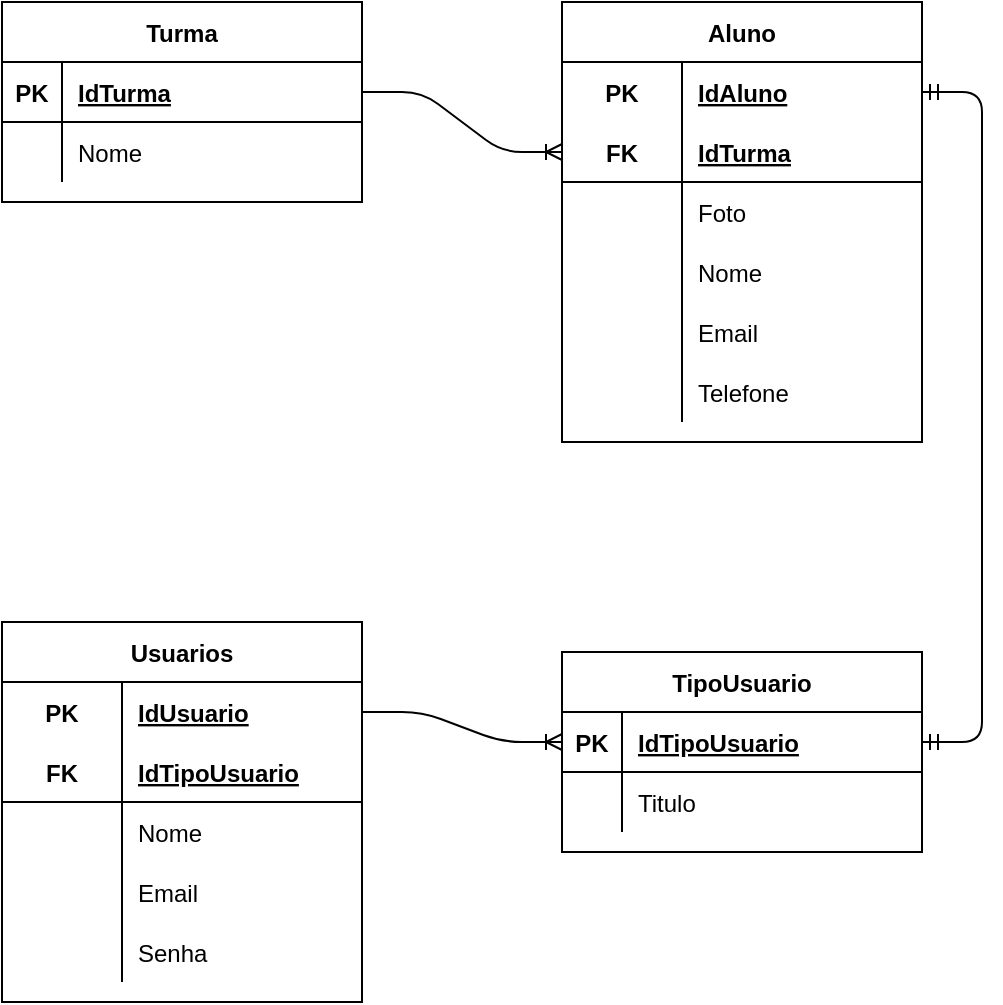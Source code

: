 <mxfile version="15.2.5" type="device" pages="2"><diagram id="JxgoNK9kekxbeyNwRlkG" name="Page-1"><mxGraphModel dx="868" dy="426" grid="1" gridSize="10" guides="1" tooltips="1" connect="1" arrows="1" fold="1" page="1" pageScale="1" pageWidth="827" pageHeight="1169" math="0" shadow="0"><root><mxCell id="0"/><mxCell id="1" parent="0"/><mxCell id="4uxvbzI2e9gtosCpOXnO-1" value="Turma" style="shape=table;startSize=30;container=1;collapsible=1;childLayout=tableLayout;fixedRows=1;rowLines=0;fontStyle=1;align=center;resizeLast=1;" parent="1" vertex="1"><mxGeometry x="80" y="40" width="180" height="100" as="geometry"/></mxCell><mxCell id="4uxvbzI2e9gtosCpOXnO-2" value="" style="shape=partialRectangle;collapsible=0;dropTarget=0;pointerEvents=0;fillColor=none;top=0;left=0;bottom=1;right=0;points=[[0,0.5],[1,0.5]];portConstraint=eastwest;" parent="4uxvbzI2e9gtosCpOXnO-1" vertex="1"><mxGeometry y="30" width="180" height="30" as="geometry"/></mxCell><mxCell id="4uxvbzI2e9gtosCpOXnO-3" value="PK" style="shape=partialRectangle;connectable=0;fillColor=none;top=0;left=0;bottom=0;right=0;fontStyle=1;overflow=hidden;" parent="4uxvbzI2e9gtosCpOXnO-2" vertex="1"><mxGeometry width="30" height="30" as="geometry"/></mxCell><mxCell id="4uxvbzI2e9gtosCpOXnO-4" value="IdTurma" style="shape=partialRectangle;connectable=0;fillColor=none;top=0;left=0;bottom=0;right=0;align=left;spacingLeft=6;fontStyle=5;overflow=hidden;" parent="4uxvbzI2e9gtosCpOXnO-2" vertex="1"><mxGeometry x="30" width="150" height="30" as="geometry"/></mxCell><mxCell id="4uxvbzI2e9gtosCpOXnO-5" value="" style="shape=partialRectangle;collapsible=0;dropTarget=0;pointerEvents=0;fillColor=none;top=0;left=0;bottom=0;right=0;points=[[0,0.5],[1,0.5]];portConstraint=eastwest;" parent="4uxvbzI2e9gtosCpOXnO-1" vertex="1"><mxGeometry y="60" width="180" height="30" as="geometry"/></mxCell><mxCell id="4uxvbzI2e9gtosCpOXnO-6" value="" style="shape=partialRectangle;connectable=0;fillColor=none;top=0;left=0;bottom=0;right=0;editable=1;overflow=hidden;" parent="4uxvbzI2e9gtosCpOXnO-5" vertex="1"><mxGeometry width="30" height="30" as="geometry"/></mxCell><mxCell id="4uxvbzI2e9gtosCpOXnO-7" value="Nome" style="shape=partialRectangle;connectable=0;fillColor=none;top=0;left=0;bottom=0;right=0;align=left;spacingLeft=6;overflow=hidden;" parent="4uxvbzI2e9gtosCpOXnO-5" vertex="1"><mxGeometry x="30" width="150" height="30" as="geometry"/></mxCell><mxCell id="4uxvbzI2e9gtosCpOXnO-14" value="Aluno" style="shape=table;startSize=30;container=1;collapsible=1;childLayout=tableLayout;fixedRows=1;rowLines=0;fontStyle=1;align=center;resizeLast=1;" parent="1" vertex="1"><mxGeometry x="360" y="40" width="180" height="220" as="geometry"/></mxCell><mxCell id="4uxvbzI2e9gtosCpOXnO-15" value="" style="shape=partialRectangle;collapsible=0;dropTarget=0;pointerEvents=0;fillColor=none;top=0;left=0;bottom=0;right=0;points=[[0,0.5],[1,0.5]];portConstraint=eastwest;" parent="4uxvbzI2e9gtosCpOXnO-14" vertex="1"><mxGeometry y="30" width="180" height="30" as="geometry"/></mxCell><mxCell id="4uxvbzI2e9gtosCpOXnO-16" value="PK" style="shape=partialRectangle;connectable=0;fillColor=none;top=0;left=0;bottom=0;right=0;fontStyle=1;overflow=hidden;" parent="4uxvbzI2e9gtosCpOXnO-15" vertex="1"><mxGeometry width="60" height="30" as="geometry"/></mxCell><mxCell id="4uxvbzI2e9gtosCpOXnO-17" value="IdAluno" style="shape=partialRectangle;connectable=0;fillColor=none;top=0;left=0;bottom=0;right=0;align=left;spacingLeft=6;fontStyle=5;overflow=hidden;" parent="4uxvbzI2e9gtosCpOXnO-15" vertex="1"><mxGeometry x="60" width="120" height="30" as="geometry"/></mxCell><mxCell id="4uxvbzI2e9gtosCpOXnO-18" value="" style="shape=partialRectangle;collapsible=0;dropTarget=0;pointerEvents=0;fillColor=none;top=0;left=0;bottom=1;right=0;points=[[0,0.5],[1,0.5]];portConstraint=eastwest;" parent="4uxvbzI2e9gtosCpOXnO-14" vertex="1"><mxGeometry y="60" width="180" height="30" as="geometry"/></mxCell><mxCell id="4uxvbzI2e9gtosCpOXnO-19" value="FK" style="shape=partialRectangle;connectable=0;fillColor=none;top=0;left=0;bottom=0;right=0;fontStyle=1;overflow=hidden;" parent="4uxvbzI2e9gtosCpOXnO-18" vertex="1"><mxGeometry width="60" height="30" as="geometry"/></mxCell><mxCell id="4uxvbzI2e9gtosCpOXnO-20" value="IdTurma" style="shape=partialRectangle;connectable=0;fillColor=none;top=0;left=0;bottom=0;right=0;align=left;spacingLeft=6;fontStyle=5;overflow=hidden;" parent="4uxvbzI2e9gtosCpOXnO-18" vertex="1"><mxGeometry x="60" width="120" height="30" as="geometry"/></mxCell><mxCell id="4uxvbzI2e9gtosCpOXnO-21" value="" style="shape=partialRectangle;collapsible=0;dropTarget=0;pointerEvents=0;fillColor=none;top=0;left=0;bottom=0;right=0;points=[[0,0.5],[1,0.5]];portConstraint=eastwest;" parent="4uxvbzI2e9gtosCpOXnO-14" vertex="1"><mxGeometry y="90" width="180" height="30" as="geometry"/></mxCell><mxCell id="4uxvbzI2e9gtosCpOXnO-22" value="" style="shape=partialRectangle;connectable=0;fillColor=none;top=0;left=0;bottom=0;right=0;editable=1;overflow=hidden;" parent="4uxvbzI2e9gtosCpOXnO-21" vertex="1"><mxGeometry width="60" height="30" as="geometry"/></mxCell><mxCell id="4uxvbzI2e9gtosCpOXnO-23" value="Foto" style="shape=partialRectangle;connectable=0;fillColor=none;top=0;left=0;bottom=0;right=0;align=left;spacingLeft=6;overflow=hidden;" parent="4uxvbzI2e9gtosCpOXnO-21" vertex="1"><mxGeometry x="60" width="120" height="30" as="geometry"/></mxCell><mxCell id="4uxvbzI2e9gtosCpOXnO-24" value="" style="shape=partialRectangle;collapsible=0;dropTarget=0;pointerEvents=0;fillColor=none;top=0;left=0;bottom=0;right=0;points=[[0,0.5],[1,0.5]];portConstraint=eastwest;" parent="4uxvbzI2e9gtosCpOXnO-14" vertex="1"><mxGeometry y="120" width="180" height="30" as="geometry"/></mxCell><mxCell id="4uxvbzI2e9gtosCpOXnO-25" value="" style="shape=partialRectangle;connectable=0;fillColor=none;top=0;left=0;bottom=0;right=0;editable=1;overflow=hidden;" parent="4uxvbzI2e9gtosCpOXnO-24" vertex="1"><mxGeometry width="60" height="30" as="geometry"/></mxCell><mxCell id="4uxvbzI2e9gtosCpOXnO-26" value="Nome" style="shape=partialRectangle;connectable=0;fillColor=none;top=0;left=0;bottom=0;right=0;align=left;spacingLeft=6;overflow=hidden;" parent="4uxvbzI2e9gtosCpOXnO-24" vertex="1"><mxGeometry x="60" width="120" height="30" as="geometry"/></mxCell><mxCell id="4uxvbzI2e9gtosCpOXnO-27" style="shape=partialRectangle;collapsible=0;dropTarget=0;pointerEvents=0;fillColor=none;top=0;left=0;bottom=0;right=0;points=[[0,0.5],[1,0.5]];portConstraint=eastwest;" parent="4uxvbzI2e9gtosCpOXnO-14" vertex="1"><mxGeometry y="150" width="180" height="30" as="geometry"/></mxCell><mxCell id="4uxvbzI2e9gtosCpOXnO-28" style="shape=partialRectangle;connectable=0;fillColor=none;top=0;left=0;bottom=0;right=0;editable=1;overflow=hidden;" parent="4uxvbzI2e9gtosCpOXnO-27" vertex="1"><mxGeometry width="60" height="30" as="geometry"/></mxCell><mxCell id="4uxvbzI2e9gtosCpOXnO-29" value="Email" style="shape=partialRectangle;connectable=0;fillColor=none;top=0;left=0;bottom=0;right=0;align=left;spacingLeft=6;overflow=hidden;" parent="4uxvbzI2e9gtosCpOXnO-27" vertex="1"><mxGeometry x="60" width="120" height="30" as="geometry"/></mxCell><mxCell id="4uxvbzI2e9gtosCpOXnO-30" style="shape=partialRectangle;collapsible=0;dropTarget=0;pointerEvents=0;fillColor=none;top=0;left=0;bottom=0;right=0;points=[[0,0.5],[1,0.5]];portConstraint=eastwest;" parent="4uxvbzI2e9gtosCpOXnO-14" vertex="1"><mxGeometry y="180" width="180" height="30" as="geometry"/></mxCell><mxCell id="4uxvbzI2e9gtosCpOXnO-31" style="shape=partialRectangle;connectable=0;fillColor=none;top=0;left=0;bottom=0;right=0;editable=1;overflow=hidden;" parent="4uxvbzI2e9gtosCpOXnO-30" vertex="1"><mxGeometry width="60" height="30" as="geometry"/></mxCell><mxCell id="4uxvbzI2e9gtosCpOXnO-32" value="Telefone" style="shape=partialRectangle;connectable=0;fillColor=none;top=0;left=0;bottom=0;right=0;align=left;spacingLeft=6;overflow=hidden;" parent="4uxvbzI2e9gtosCpOXnO-30" vertex="1"><mxGeometry x="60" width="120" height="30" as="geometry"/></mxCell><mxCell id="4uxvbzI2e9gtosCpOXnO-33" value="" style="edgeStyle=entityRelationEdgeStyle;fontSize=12;html=1;endArrow=ERoneToMany;exitX=1;exitY=0.5;exitDx=0;exitDy=0;" parent="1" source="4uxvbzI2e9gtosCpOXnO-2" target="4uxvbzI2e9gtosCpOXnO-18" edge="1"><mxGeometry width="100" height="100" relative="1" as="geometry"><mxPoint x="260" y="210" as="sourcePoint"/><mxPoint x="360" y="110" as="targetPoint"/></mxGeometry></mxCell><mxCell id="4uxvbzI2e9gtosCpOXnO-34" value="Usuarios" style="shape=table;startSize=30;container=1;collapsible=1;childLayout=tableLayout;fixedRows=1;rowLines=0;fontStyle=1;align=center;resizeLast=1;" parent="1" vertex="1"><mxGeometry x="80" y="350" width="180" height="190" as="geometry"/></mxCell><mxCell id="4uxvbzI2e9gtosCpOXnO-35" value="" style="shape=partialRectangle;collapsible=0;dropTarget=0;pointerEvents=0;fillColor=none;top=0;left=0;bottom=0;right=0;points=[[0,0.5],[1,0.5]];portConstraint=eastwest;" parent="4uxvbzI2e9gtosCpOXnO-34" vertex="1"><mxGeometry y="30" width="180" height="30" as="geometry"/></mxCell><mxCell id="4uxvbzI2e9gtosCpOXnO-36" value="PK" style="shape=partialRectangle;connectable=0;fillColor=none;top=0;left=0;bottom=0;right=0;fontStyle=1;overflow=hidden;" parent="4uxvbzI2e9gtosCpOXnO-35" vertex="1"><mxGeometry width="60" height="30" as="geometry"/></mxCell><mxCell id="4uxvbzI2e9gtosCpOXnO-37" value="IdUsuario" style="shape=partialRectangle;connectable=0;fillColor=none;top=0;left=0;bottom=0;right=0;align=left;spacingLeft=6;fontStyle=5;overflow=hidden;" parent="4uxvbzI2e9gtosCpOXnO-35" vertex="1"><mxGeometry x="60" width="120" height="30" as="geometry"/></mxCell><mxCell id="4uxvbzI2e9gtosCpOXnO-38" value="" style="shape=partialRectangle;collapsible=0;dropTarget=0;pointerEvents=0;fillColor=none;top=0;left=0;bottom=1;right=0;points=[[0,0.5],[1,0.5]];portConstraint=eastwest;" parent="4uxvbzI2e9gtosCpOXnO-34" vertex="1"><mxGeometry y="60" width="180" height="30" as="geometry"/></mxCell><mxCell id="4uxvbzI2e9gtosCpOXnO-39" value="FK" style="shape=partialRectangle;connectable=0;fillColor=none;top=0;left=0;bottom=0;right=0;fontStyle=1;overflow=hidden;" parent="4uxvbzI2e9gtosCpOXnO-38" vertex="1"><mxGeometry width="60" height="30" as="geometry"/></mxCell><mxCell id="4uxvbzI2e9gtosCpOXnO-40" value="IdTipoUsuario" style="shape=partialRectangle;connectable=0;fillColor=none;top=0;left=0;bottom=0;right=0;align=left;spacingLeft=6;fontStyle=5;overflow=hidden;" parent="4uxvbzI2e9gtosCpOXnO-38" vertex="1"><mxGeometry x="60" width="120" height="30" as="geometry"/></mxCell><mxCell id="4uxvbzI2e9gtosCpOXnO-41" value="" style="shape=partialRectangle;collapsible=0;dropTarget=0;pointerEvents=0;fillColor=none;top=0;left=0;bottom=0;right=0;points=[[0,0.5],[1,0.5]];portConstraint=eastwest;" parent="4uxvbzI2e9gtosCpOXnO-34" vertex="1"><mxGeometry y="90" width="180" height="30" as="geometry"/></mxCell><mxCell id="4uxvbzI2e9gtosCpOXnO-42" value="" style="shape=partialRectangle;connectable=0;fillColor=none;top=0;left=0;bottom=0;right=0;editable=1;overflow=hidden;" parent="4uxvbzI2e9gtosCpOXnO-41" vertex="1"><mxGeometry width="60" height="30" as="geometry"/></mxCell><mxCell id="4uxvbzI2e9gtosCpOXnO-43" value="Nome" style="shape=partialRectangle;connectable=0;fillColor=none;top=0;left=0;bottom=0;right=0;align=left;spacingLeft=6;overflow=hidden;" parent="4uxvbzI2e9gtosCpOXnO-41" vertex="1"><mxGeometry x="60" width="120" height="30" as="geometry"/></mxCell><mxCell id="4uxvbzI2e9gtosCpOXnO-44" value="" style="shape=partialRectangle;collapsible=0;dropTarget=0;pointerEvents=0;fillColor=none;top=0;left=0;bottom=0;right=0;points=[[0,0.5],[1,0.5]];portConstraint=eastwest;" parent="4uxvbzI2e9gtosCpOXnO-34" vertex="1"><mxGeometry y="120" width="180" height="30" as="geometry"/></mxCell><mxCell id="4uxvbzI2e9gtosCpOXnO-45" value="" style="shape=partialRectangle;connectable=0;fillColor=none;top=0;left=0;bottom=0;right=0;editable=1;overflow=hidden;" parent="4uxvbzI2e9gtosCpOXnO-44" vertex="1"><mxGeometry width="60" height="30" as="geometry"/></mxCell><mxCell id="4uxvbzI2e9gtosCpOXnO-46" value="Email" style="shape=partialRectangle;connectable=0;fillColor=none;top=0;left=0;bottom=0;right=0;align=left;spacingLeft=6;overflow=hidden;" parent="4uxvbzI2e9gtosCpOXnO-44" vertex="1"><mxGeometry x="60" width="120" height="30" as="geometry"/></mxCell><mxCell id="4uxvbzI2e9gtosCpOXnO-47" style="shape=partialRectangle;collapsible=0;dropTarget=0;pointerEvents=0;fillColor=none;top=0;left=0;bottom=0;right=0;points=[[0,0.5],[1,0.5]];portConstraint=eastwest;" parent="4uxvbzI2e9gtosCpOXnO-34" vertex="1"><mxGeometry y="150" width="180" height="30" as="geometry"/></mxCell><mxCell id="4uxvbzI2e9gtosCpOXnO-48" style="shape=partialRectangle;connectable=0;fillColor=none;top=0;left=0;bottom=0;right=0;editable=1;overflow=hidden;" parent="4uxvbzI2e9gtosCpOXnO-47" vertex="1"><mxGeometry width="60" height="30" as="geometry"/></mxCell><mxCell id="4uxvbzI2e9gtosCpOXnO-49" value="Senha" style="shape=partialRectangle;connectable=0;fillColor=none;top=0;left=0;bottom=0;right=0;align=left;spacingLeft=6;overflow=hidden;" parent="4uxvbzI2e9gtosCpOXnO-47" vertex="1"><mxGeometry x="60" width="120" height="30" as="geometry"/></mxCell><mxCell id="4uxvbzI2e9gtosCpOXnO-53" value="TipoUsuario" style="shape=table;startSize=30;container=1;collapsible=1;childLayout=tableLayout;fixedRows=1;rowLines=0;fontStyle=1;align=center;resizeLast=1;" parent="1" vertex="1"><mxGeometry x="360" y="365" width="180" height="100" as="geometry"/></mxCell><mxCell id="4uxvbzI2e9gtosCpOXnO-54" value="" style="shape=partialRectangle;collapsible=0;dropTarget=0;pointerEvents=0;fillColor=none;top=0;left=0;bottom=1;right=0;points=[[0,0.5],[1,0.5]];portConstraint=eastwest;" parent="4uxvbzI2e9gtosCpOXnO-53" vertex="1"><mxGeometry y="30" width="180" height="30" as="geometry"/></mxCell><mxCell id="4uxvbzI2e9gtosCpOXnO-55" value="PK" style="shape=partialRectangle;connectable=0;fillColor=none;top=0;left=0;bottom=0;right=0;fontStyle=1;overflow=hidden;" parent="4uxvbzI2e9gtosCpOXnO-54" vertex="1"><mxGeometry width="30" height="30" as="geometry"/></mxCell><mxCell id="4uxvbzI2e9gtosCpOXnO-56" value="IdTipoUsuario" style="shape=partialRectangle;connectable=0;fillColor=none;top=0;left=0;bottom=0;right=0;align=left;spacingLeft=6;fontStyle=5;overflow=hidden;" parent="4uxvbzI2e9gtosCpOXnO-54" vertex="1"><mxGeometry x="30" width="150" height="30" as="geometry"/></mxCell><mxCell id="4uxvbzI2e9gtosCpOXnO-57" value="" style="shape=partialRectangle;collapsible=0;dropTarget=0;pointerEvents=0;fillColor=none;top=0;left=0;bottom=0;right=0;points=[[0,0.5],[1,0.5]];portConstraint=eastwest;" parent="4uxvbzI2e9gtosCpOXnO-53" vertex="1"><mxGeometry y="60" width="180" height="30" as="geometry"/></mxCell><mxCell id="4uxvbzI2e9gtosCpOXnO-58" value="" style="shape=partialRectangle;connectable=0;fillColor=none;top=0;left=0;bottom=0;right=0;editable=1;overflow=hidden;" parent="4uxvbzI2e9gtosCpOXnO-57" vertex="1"><mxGeometry width="30" height="30" as="geometry"/></mxCell><mxCell id="4uxvbzI2e9gtosCpOXnO-59" value="Titulo" style="shape=partialRectangle;connectable=0;fillColor=none;top=0;left=0;bottom=0;right=0;align=left;spacingLeft=6;overflow=hidden;" parent="4uxvbzI2e9gtosCpOXnO-57" vertex="1"><mxGeometry x="30" width="150" height="30" as="geometry"/></mxCell><mxCell id="4uxvbzI2e9gtosCpOXnO-66" value="" style="edgeStyle=entityRelationEdgeStyle;fontSize=12;html=1;endArrow=ERoneToMany;" parent="1" source="4uxvbzI2e9gtosCpOXnO-35" target="4uxvbzI2e9gtosCpOXnO-54" edge="1"><mxGeometry width="100" height="100" relative="1" as="geometry"><mxPoint x="300" y="430" as="sourcePoint"/><mxPoint x="400" y="330" as="targetPoint"/></mxGeometry></mxCell><mxCell id="hiyjVH_VsEopZod51zvw-1" value="" style="edgeStyle=entityRelationEdgeStyle;fontSize=12;html=1;endArrow=ERmandOne;startArrow=ERmandOne;" edge="1" parent="1" source="4uxvbzI2e9gtosCpOXnO-15" target="4uxvbzI2e9gtosCpOXnO-54"><mxGeometry width="100" height="100" relative="1" as="geometry"><mxPoint x="620" y="260" as="sourcePoint"/><mxPoint x="720" y="160" as="targetPoint"/></mxGeometry></mxCell></root></mxGraphModel></diagram><diagram id="HtDfUJUWlEqSyTlkcsNm" name="Page-2"><mxGraphModel dx="868" dy="426" grid="1" gridSize="10" guides="1" tooltips="1" connect="1" arrows="1" fold="1" page="1" pageScale="1" pageWidth="827" pageHeight="1169" math="0" shadow="0"><root><mxCell id="bsdcna6PLnyBmyzNTn9o-0"/><mxCell id="bsdcna6PLnyBmyzNTn9o-1" parent="bsdcna6PLnyBmyzNTn9o-0"/></root></mxGraphModel></diagram></mxfile>